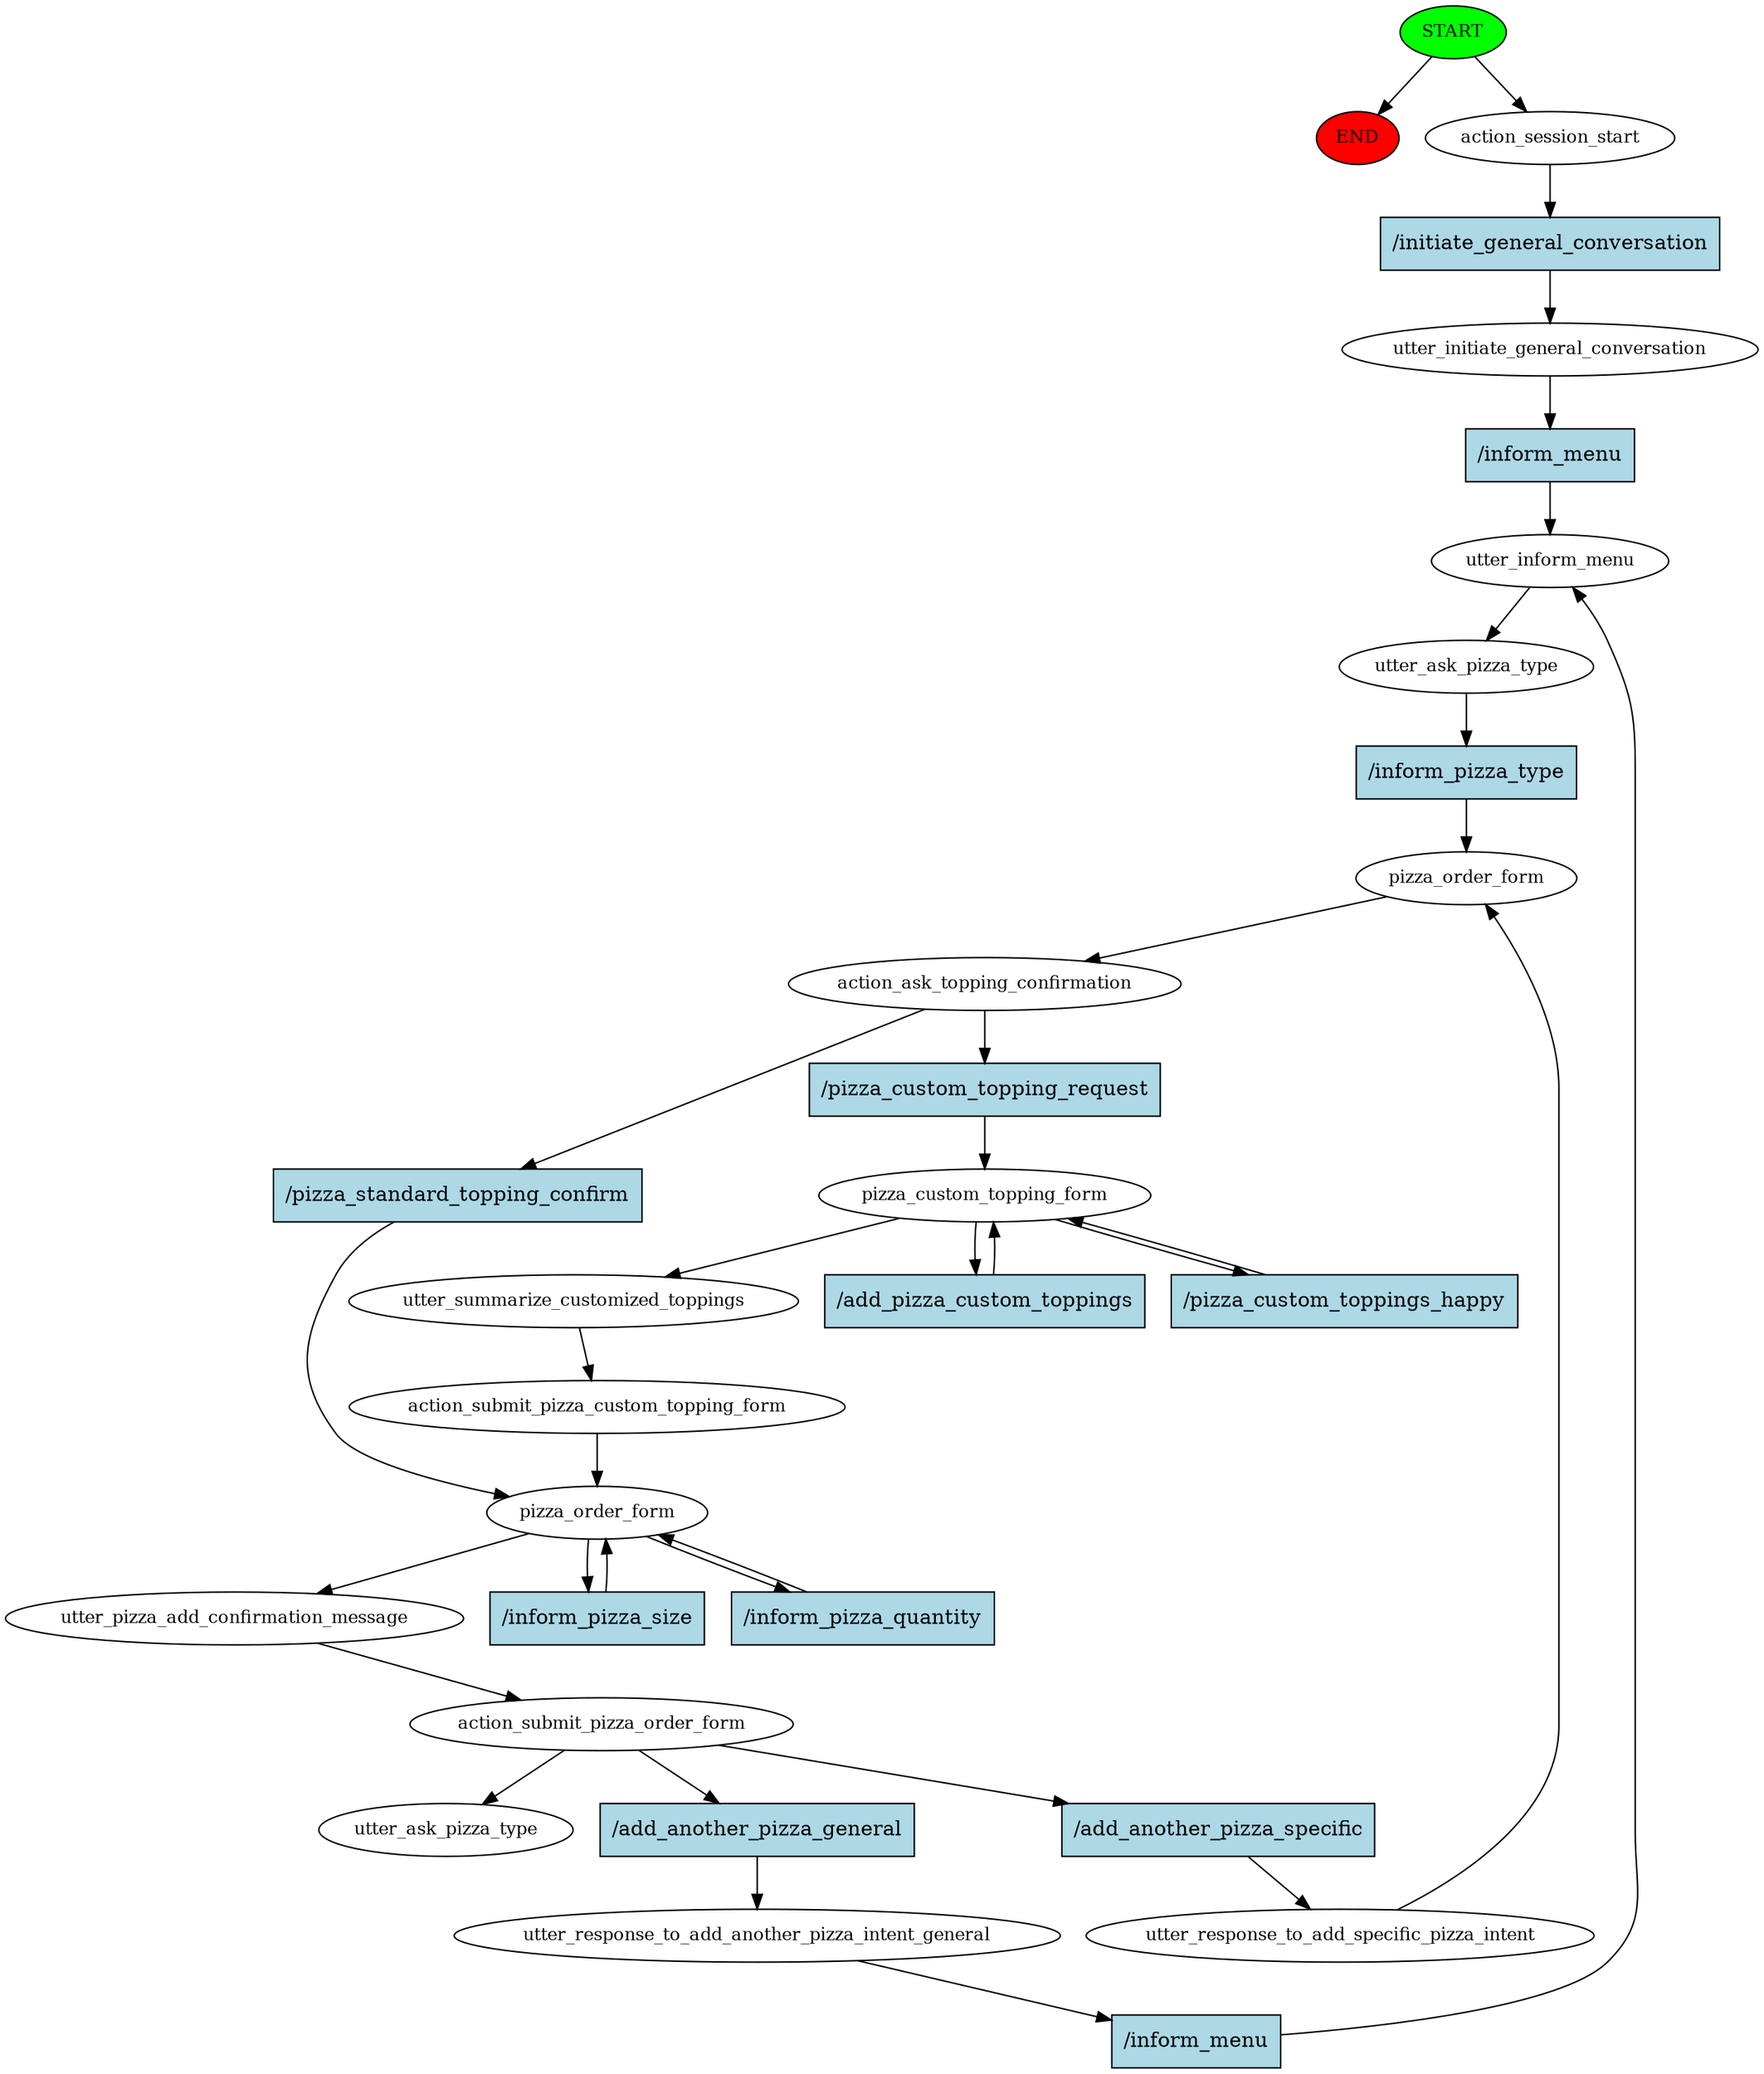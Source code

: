 digraph  {
0 [class="start active", fillcolor=green, fontsize=12, label=START, style=filled];
"-1" [class=end, fillcolor=red, fontsize=12, label=END, style=filled];
1 [class=active, fontsize=12, label=action_session_start];
2 [class=active, fontsize=12, label=utter_initiate_general_conversation];
3 [class=active, fontsize=12, label=utter_inform_menu];
4 [class=active, fontsize=12, label=utter_ask_pizza_type];
5 [class=active, fontsize=12, label=pizza_order_form];
6 [class=active, fontsize=12, label=action_ask_topping_confirmation];
7 [class=active, fontsize=12, label=pizza_order_form];
10 [class=active, fontsize=12, label=utter_pizza_add_confirmation_message];
11 [class=active, fontsize=12, label=action_submit_pizza_order_form];
12 [class=active, fontsize=12, label=utter_response_to_add_another_pizza_intent_general];
22 [class=active, fontsize=12, label=utter_response_to_add_specific_pizza_intent];
25 [class=active, fontsize=12, label=pizza_custom_topping_form];
29 [class=active, fontsize=12, label=utter_summarize_customized_toppings];
30 [class=active, fontsize=12, label=action_submit_pizza_custom_topping_form];
36 [class="dashed active", fontsize=12, label=utter_ask_pizza_type];
37 [class="intent active", fillcolor=lightblue, label="/initiate_general_conversation", shape=rect, style=filled];
38 [class="intent active", fillcolor=lightblue, label="/inform_menu", shape=rect, style=filled];
39 [class="intent active", fillcolor=lightblue, label="/inform_pizza_type", shape=rect, style=filled];
40 [class="intent active", fillcolor=lightblue, label="/pizza_standard_topping_confirm", shape=rect, style=filled];
41 [class="intent active", fillcolor=lightblue, label="/pizza_custom_topping_request", shape=rect, style=filled];
42 [class="intent active", fillcolor=lightblue, label="/inform_pizza_size", shape=rect, style=filled];
43 [class="intent active", fillcolor=lightblue, label="/inform_pizza_quantity", shape=rect, style=filled];
44 [class="intent active", fillcolor=lightblue, label="/add_another_pizza_general", shape=rect, style=filled];
45 [class="intent active", fillcolor=lightblue, label="/add_another_pizza_specific", shape=rect, style=filled];
46 [class="intent active", fillcolor=lightblue, label="/inform_menu", shape=rect, style=filled];
47 [class="intent active", fillcolor=lightblue, label="/add_pizza_custom_toppings", shape=rect, style=filled];
48 [class="intent active", fillcolor=lightblue, label="/pizza_custom_toppings_happy", shape=rect, style=filled];
0 -> "-1"  [class="", key=NONE, label=""];
0 -> 1  [class=active, key=NONE, label=""];
1 -> 37  [class=active, key=0];
2 -> 38  [class=active, key=0];
3 -> 4  [class=active, key=NONE, label=""];
4 -> 39  [class=active, key=0];
5 -> 6  [class=active, key=NONE, label=""];
6 -> 40  [class=active, key=0];
6 -> 41  [class=active, key=0];
7 -> 10  [class=active, key=NONE, label=""];
7 -> 42  [class=active, key=0];
7 -> 43  [class=active, key=0];
10 -> 11  [class=active, key=NONE, label=""];
11 -> 36  [class=active, key=NONE, label=""];
11 -> 44  [class=active, key=0];
11 -> 45  [class=active, key=0];
12 -> 46  [class=active, key=0];
22 -> 5  [class=active, key=NONE, label=""];
25 -> 29  [class=active, key=NONE, label=""];
25 -> 47  [class=active, key=0];
25 -> 48  [class=active, key=0];
29 -> 30  [class=active, key=NONE, label=""];
30 -> 7  [class=active, key=NONE, label=""];
37 -> 2  [class=active, key=0];
38 -> 3  [class=active, key=0];
39 -> 5  [class=active, key=0];
40 -> 7  [class=active, key=0];
41 -> 25  [class=active, key=0];
42 -> 7  [class=active, key=0];
43 -> 7  [class=active, key=0];
44 -> 12  [class=active, key=0];
45 -> 22  [class=active, key=0];
46 -> 3  [class=active, key=0];
47 -> 25  [class=active, key=0];
48 -> 25  [class=active, key=0];
}
